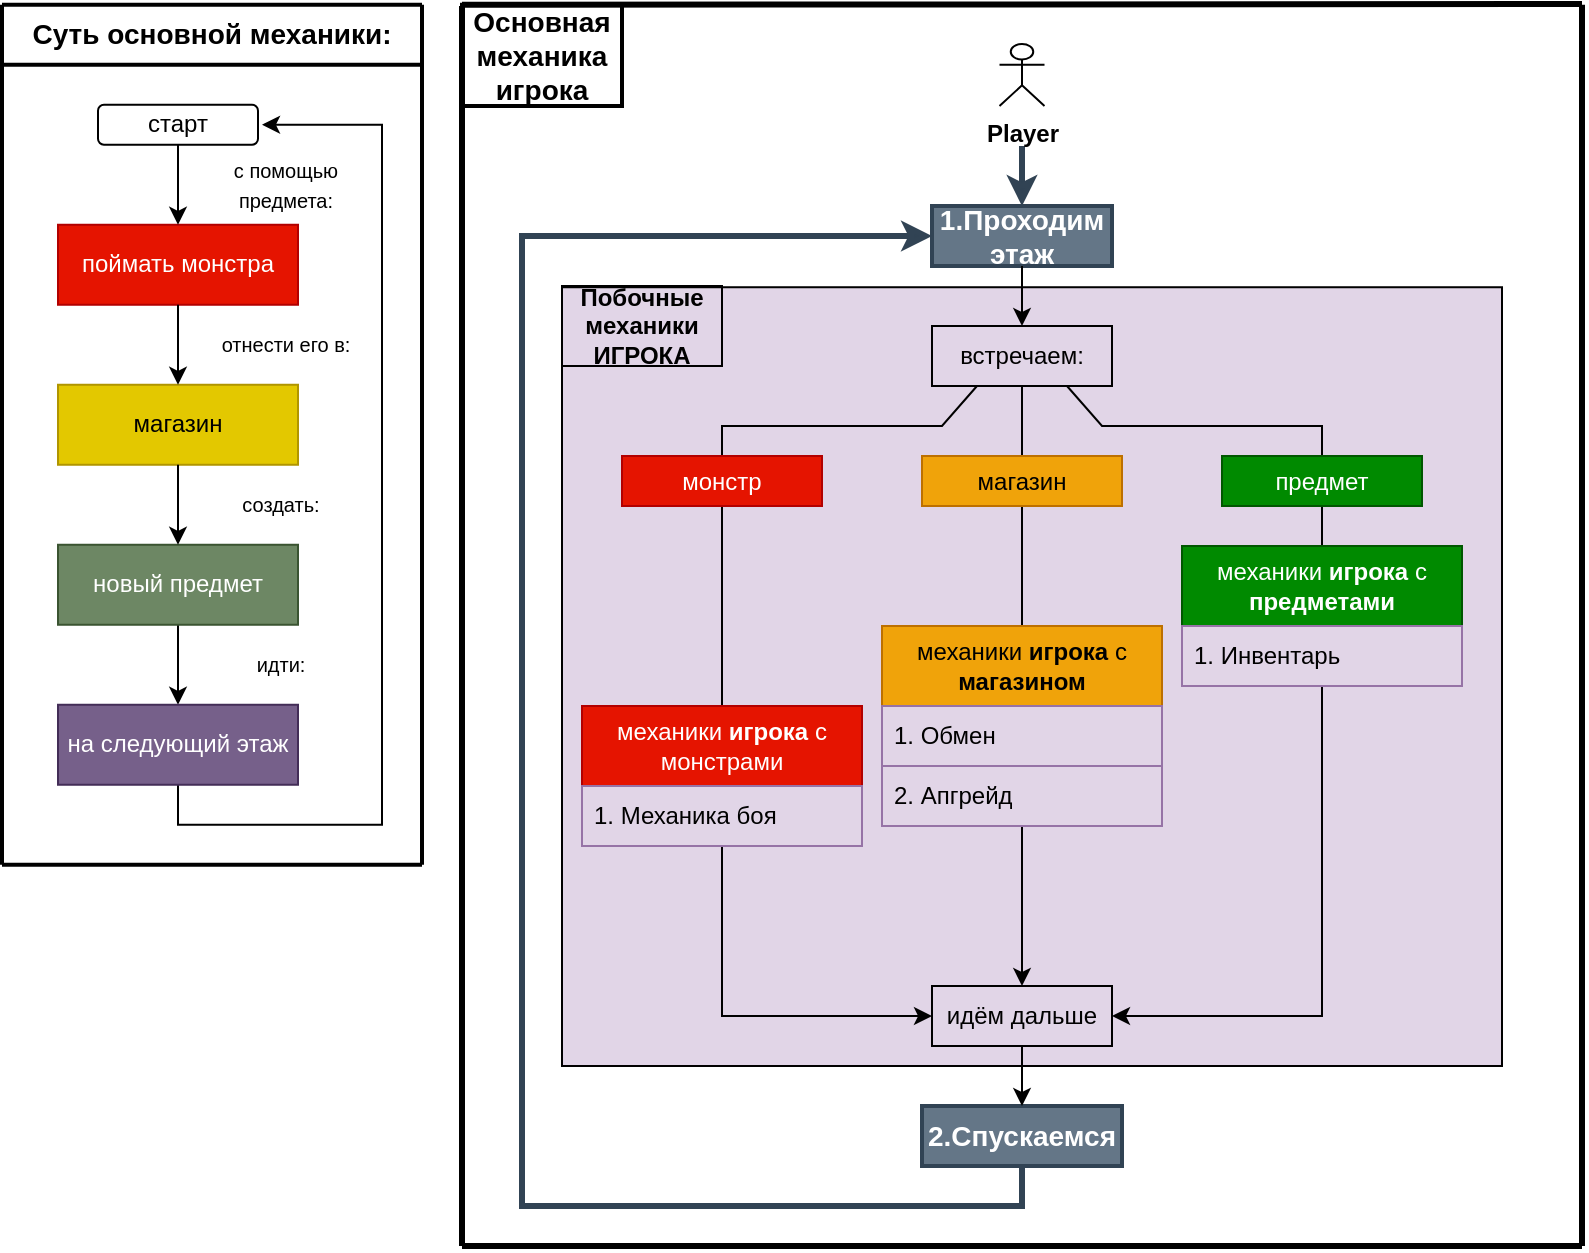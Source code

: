 <mxfile version="21.0.7" type="device"><diagram name="Страница 1" id="Yf8lEMRFUh0ol4Xq5QE2"><mxGraphModel dx="2967" dy="686" grid="1" gridSize="10" guides="1" tooltips="1" connect="1" arrows="1" fold="1" page="1" pageScale="1" pageWidth="827" pageHeight="1169" math="0" shadow="0"><root><mxCell id="0"/><mxCell id="1" parent="0"/><mxCell id="kJNmI-nSnpHpmikZ22qI-1" value="старт" style="rounded=1;whiteSpace=wrap;html=1;" parent="1" vertex="1"><mxGeometry x="-1592" y="60.38" width="80" height="20" as="geometry"/></mxCell><mxCell id="kJNmI-nSnpHpmikZ22qI-2" value="поймать монстра" style="rounded=0;whiteSpace=wrap;html=1;fillColor=#e51400;strokeColor=#B20000;fontColor=#ffffff;" parent="1" vertex="1"><mxGeometry x="-1612" y="120.38" width="120" height="40" as="geometry"/></mxCell><mxCell id="kJNmI-nSnpHpmikZ22qI-4" value="магазин" style="rounded=0;whiteSpace=wrap;html=1;fillColor=#e3c800;strokeColor=#B09500;fontColor=#000000;" parent="1" vertex="1"><mxGeometry x="-1612" y="200.38" width="120" height="40" as="geometry"/></mxCell><mxCell id="kJNmI-nSnpHpmikZ22qI-5" value="" style="endArrow=classic;html=1;rounded=0;exitX=0.5;exitY=1;exitDx=0;exitDy=0;entryX=0.5;entryY=0;entryDx=0;entryDy=0;" parent="1" source="kJNmI-nSnpHpmikZ22qI-2" target="kJNmI-nSnpHpmikZ22qI-4" edge="1"><mxGeometry width="50" height="50" relative="1" as="geometry"><mxPoint x="-1552" y="130.38" as="sourcePoint"/><mxPoint x="-1502" y="80.38" as="targetPoint"/></mxGeometry></mxCell><mxCell id="kJNmI-nSnpHpmikZ22qI-23" style="edgeStyle=orthogonalEdgeStyle;rounded=0;orthogonalLoop=1;jettySize=auto;html=1;exitX=0.5;exitY=1;exitDx=0;exitDy=0;entryX=0.5;entryY=0;entryDx=0;entryDy=0;" parent="1" source="kJNmI-nSnpHpmikZ22qI-7" target="kJNmI-nSnpHpmikZ22qI-22" edge="1"><mxGeometry relative="1" as="geometry"/></mxCell><mxCell id="kJNmI-nSnpHpmikZ22qI-7" value="новый предмет" style="rounded=0;whiteSpace=wrap;html=1;fillColor=#6d8764;fontColor=#ffffff;strokeColor=#3A5431;" parent="1" vertex="1"><mxGeometry x="-1612" y="280.38" width="120" height="40" as="geometry"/></mxCell><mxCell id="kJNmI-nSnpHpmikZ22qI-8" value="" style="endArrow=classic;html=1;rounded=0;exitX=0.5;exitY=1;exitDx=0;exitDy=0;entryX=0.5;entryY=0;entryDx=0;entryDy=0;" parent="1" source="kJNmI-nSnpHpmikZ22qI-4" target="kJNmI-nSnpHpmikZ22qI-7" edge="1"><mxGeometry width="50" height="50" relative="1" as="geometry"><mxPoint x="-1552" y="260.38" as="sourcePoint"/><mxPoint x="-1502" y="210.38" as="targetPoint"/></mxGeometry></mxCell><mxCell id="kJNmI-nSnpHpmikZ22qI-9" value="" style="endArrow=classic;html=1;rounded=0;exitX=0.5;exitY=1;exitDx=0;exitDy=0;" parent="1" source="kJNmI-nSnpHpmikZ22qI-22" edge="1"><mxGeometry width="50" height="50" relative="1" as="geometry"><mxPoint x="-1490" y="420.38" as="sourcePoint"/><mxPoint x="-1510" y="70.38" as="targetPoint"/><Array as="points"><mxPoint x="-1552" y="420.38"/><mxPoint x="-1450" y="420.38"/><mxPoint x="-1450" y="70.38"/></Array></mxGeometry></mxCell><mxCell id="kJNmI-nSnpHpmikZ22qI-10" value="" style="endArrow=classic;html=1;rounded=0;exitX=0.5;exitY=1;exitDx=0;exitDy=0;entryX=0.5;entryY=0;entryDx=0;entryDy=0;" parent="1" source="kJNmI-nSnpHpmikZ22qI-1" target="kJNmI-nSnpHpmikZ22qI-2" edge="1"><mxGeometry width="50" height="50" relative="1" as="geometry"><mxPoint x="-1550" y="180.38" as="sourcePoint"/><mxPoint x="-1500" y="130.38" as="targetPoint"/></mxGeometry></mxCell><mxCell id="kJNmI-nSnpHpmikZ22qI-11" value="&lt;font style=&quot;font-size: 10px;&quot;&gt;с помощью предмета:&lt;/font&gt;" style="text;html=1;strokeColor=none;fillColor=none;align=center;verticalAlign=middle;whiteSpace=wrap;rounded=0;" parent="1" vertex="1"><mxGeometry x="-1546" y="90.38" width="96" height="20" as="geometry"/></mxCell><mxCell id="kJNmI-nSnpHpmikZ22qI-17" value="&lt;b&gt;&lt;font style=&quot;font-size: 14px;&quot;&gt;Суть основной механики:&lt;/font&gt;&lt;/b&gt;" style="text;html=1;strokeColor=none;fillColor=none;align=center;verticalAlign=middle;whiteSpace=wrap;rounded=0;" parent="1" vertex="1"><mxGeometry x="-1640" y="10.38" width="210" height="30" as="geometry"/></mxCell><mxCell id="kJNmI-nSnpHpmikZ22qI-22" value="на следующий этаж" style="rounded=0;whiteSpace=wrap;html=1;fillColor=#76608a;fontColor=#ffffff;strokeColor=#432D57;" parent="1" vertex="1"><mxGeometry x="-1612" y="360.38" width="120" height="40" as="geometry"/></mxCell><mxCell id="kJNmI-nSnpHpmikZ22qI-25" value="" style="endArrow=none;html=1;rounded=0;strokeWidth=2;" parent="1" edge="1"><mxGeometry width="50" height="50" relative="1" as="geometry"><mxPoint x="-1640" y="440.38" as="sourcePoint"/><mxPoint x="-1640" y="10.38" as="targetPoint"/></mxGeometry></mxCell><mxCell id="kJNmI-nSnpHpmikZ22qI-26" value="" style="endArrow=none;html=1;rounded=0;strokeWidth=2;" parent="1" edge="1"><mxGeometry width="50" height="50" relative="1" as="geometry"><mxPoint x="-1640" y="440.38" as="sourcePoint"/><mxPoint x="-1430" y="440.38" as="targetPoint"/></mxGeometry></mxCell><mxCell id="kJNmI-nSnpHpmikZ22qI-27" value="" style="endArrow=none;html=1;rounded=0;strokeWidth=2;" parent="1" edge="1"><mxGeometry width="50" height="50" relative="1" as="geometry"><mxPoint x="-1430" y="10.38" as="sourcePoint"/><mxPoint x="-1430" y="440.38" as="targetPoint"/></mxGeometry></mxCell><mxCell id="kJNmI-nSnpHpmikZ22qI-28" value="" style="endArrow=none;html=1;rounded=0;strokeWidth=2;" parent="1" edge="1"><mxGeometry width="50" height="50" relative="1" as="geometry"><mxPoint x="-1640" y="40.38" as="sourcePoint"/><mxPoint x="-1430" y="40.38" as="targetPoint"/></mxGeometry></mxCell><mxCell id="kJNmI-nSnpHpmikZ22qI-29" value="" style="endArrow=none;html=1;rounded=0;strokeWidth=2;" parent="1" edge="1"><mxGeometry width="50" height="50" relative="1" as="geometry"><mxPoint x="-1640" y="10.38" as="sourcePoint"/><mxPoint x="-1430" y="10.38" as="targetPoint"/></mxGeometry></mxCell><mxCell id="tax7SOnez8KN1NSV4SZk-1" value="&lt;font style=&quot;font-size: 10px;&quot;&gt;отнести его в:&lt;/font&gt;" style="text;html=1;strokeColor=none;fillColor=none;align=center;verticalAlign=middle;whiteSpace=wrap;rounded=0;" vertex="1" parent="1"><mxGeometry x="-1546" y="170.38" width="96" height="20" as="geometry"/></mxCell><mxCell id="tax7SOnez8KN1NSV4SZk-2" value="&lt;font style=&quot;font-size: 10px;&quot;&gt;создать:&lt;/font&gt;" style="text;html=1;strokeColor=none;fillColor=none;align=center;verticalAlign=middle;whiteSpace=wrap;rounded=0;" vertex="1" parent="1"><mxGeometry x="-1551" y="250.38" width="101" height="20" as="geometry"/></mxCell><mxCell id="tax7SOnez8KN1NSV4SZk-3" value="&lt;font style=&quot;font-size: 10px;&quot;&gt;идти:&lt;/font&gt;" style="text;html=1;strokeColor=none;fillColor=none;align=center;verticalAlign=middle;whiteSpace=wrap;rounded=0;" vertex="1" parent="1"><mxGeometry x="-1551" y="330.38" width="101" height="20" as="geometry"/></mxCell><mxCell id="tax7SOnez8KN1NSV4SZk-198" value="" style="rounded=0;whiteSpace=wrap;html=1;fillColor=#e1d5e7;strokeColor=#000000;" vertex="1" parent="1"><mxGeometry x="-1360" y="151.62" width="470" height="389.38" as="geometry"/></mxCell><mxCell id="tax7SOnez8KN1NSV4SZk-235" value="встречаем:" style="rounded=0;whiteSpace=wrap;html=1;fillColor=none;" vertex="1" parent="1"><mxGeometry x="-1175" y="171" width="90" height="30" as="geometry"/></mxCell><mxCell id="tax7SOnez8KN1NSV4SZk-236" value="" style="edgeStyle=orthogonalEdgeStyle;rounded=0;orthogonalLoop=1;jettySize=auto;html=1;strokeWidth=3;fillColor=#647687;strokeColor=#314354;" edge="1" parent="1"><mxGeometry relative="1" as="geometry"><mxPoint x="-1130" y="81" as="sourcePoint"/><mxPoint x="-1130" y="111" as="targetPoint"/></mxGeometry></mxCell><mxCell id="tax7SOnez8KN1NSV4SZk-237" value="&lt;b&gt;Player&lt;/b&gt;" style="shape=umlActor;verticalLabelPosition=bottom;verticalAlign=top;html=1;outlineConnect=0;" vertex="1" parent="1"><mxGeometry x="-1141.25" y="30" width="22.5" height="31" as="geometry"/></mxCell><mxCell id="tax7SOnez8KN1NSV4SZk-238" value="" style="endArrow=classic;html=1;rounded=0;exitX=0.5;exitY=1;exitDx=0;exitDy=0;entryX=0.5;entryY=0;entryDx=0;entryDy=0;" edge="1" parent="1" source="tax7SOnez8KN1NSV4SZk-235" target="tax7SOnez8KN1NSV4SZk-251"><mxGeometry width="50" height="50" relative="1" as="geometry"><mxPoint x="-1135" y="281" as="sourcePoint"/><mxPoint x="-1145" y="291.62" as="targetPoint"/></mxGeometry></mxCell><mxCell id="tax7SOnez8KN1NSV4SZk-245" value="" style="endArrow=classic;html=1;rounded=0;exitX=0.25;exitY=1;exitDx=0;exitDy=0;entryX=0;entryY=0.5;entryDx=0;entryDy=0;" edge="1" parent="1" source="tax7SOnez8KN1NSV4SZk-235" target="tax7SOnez8KN1NSV4SZk-251"><mxGeometry width="50" height="50" relative="1" as="geometry"><mxPoint x="-1135" y="281" as="sourcePoint"/><mxPoint x="-1255" y="341.62" as="targetPoint"/><Array as="points"><mxPoint x="-1170" y="221"/><mxPoint x="-1280" y="221"/><mxPoint x="-1280" y="516"/></Array></mxGeometry></mxCell><mxCell id="tax7SOnez8KN1NSV4SZk-246" value="" style="endArrow=classic;html=1;rounded=0;exitX=0.75;exitY=1;exitDx=0;exitDy=0;entryX=1;entryY=0.5;entryDx=0;entryDy=0;" edge="1" parent="1" source="tax7SOnez8KN1NSV4SZk-235" target="tax7SOnez8KN1NSV4SZk-251"><mxGeometry width="50" height="50" relative="1" as="geometry"><mxPoint x="-1135" y="281" as="sourcePoint"/><mxPoint x="-980" y="281" as="targetPoint"/><Array as="points"><mxPoint x="-1090" y="221"/><mxPoint x="-980" y="221"/><mxPoint x="-980" y="516"/></Array></mxGeometry></mxCell><mxCell id="tax7SOnez8KN1NSV4SZk-247" value="&lt;b&gt;Побочные механики ИГРОКА&lt;/b&gt;" style="text;html=1;strokeColor=default;fillColor=none;align=center;verticalAlign=middle;whiteSpace=wrap;rounded=0;" vertex="1" parent="1"><mxGeometry x="-1360" y="151" width="80" height="40" as="geometry"/></mxCell><mxCell id="tax7SOnez8KN1NSV4SZk-248" value="&lt;b&gt;&lt;font style=&quot;font-size: 14px;&quot;&gt;Основная механика игрока&lt;/font&gt;&lt;/b&gt;" style="text;html=1;strokeColor=default;fillColor=none;align=center;verticalAlign=middle;whiteSpace=wrap;rounded=0;strokeWidth=2;" vertex="1" parent="1"><mxGeometry x="-1410" y="10.38" width="80" height="50.62" as="geometry"/></mxCell><mxCell id="tax7SOnez8KN1NSV4SZk-251" value="идём дальше" style="rounded=0;whiteSpace=wrap;html=1;fillColor=none;" vertex="1" parent="1"><mxGeometry x="-1175" y="501" width="90" height="30" as="geometry"/></mxCell><mxCell id="tax7SOnez8KN1NSV4SZk-252" value="&lt;b&gt;&lt;font style=&quot;font-size: 14px;&quot;&gt;1.Проходим этаж&lt;/font&gt;&lt;/b&gt;" style="rounded=0;whiteSpace=wrap;html=1;fillColor=#647687;fontColor=#ffffff;strokeColor=#314354;strokeWidth=2;" vertex="1" parent="1"><mxGeometry x="-1175" y="111" width="90" height="30" as="geometry"/></mxCell><mxCell id="tax7SOnez8KN1NSV4SZk-253" value="" style="endArrow=classic;html=1;rounded=0;exitX=0.5;exitY=1;exitDx=0;exitDy=0;entryX=0.5;entryY=0;entryDx=0;entryDy=0;" edge="1" parent="1" source="tax7SOnez8KN1NSV4SZk-252" target="tax7SOnez8KN1NSV4SZk-235"><mxGeometry width="50" height="50" relative="1" as="geometry"><mxPoint x="-1100" y="271" as="sourcePoint"/><mxPoint x="-1050" y="221" as="targetPoint"/></mxGeometry></mxCell><mxCell id="tax7SOnez8KN1NSV4SZk-254" value="&lt;b&gt;&lt;font style=&quot;font-size: 14px;&quot;&gt;2.Спускаемся&lt;/font&gt;&lt;/b&gt;" style="rounded=0;whiteSpace=wrap;html=1;fillColor=#647687;fontColor=#ffffff;strokeColor=#314354;strokeWidth=2;" vertex="1" parent="1"><mxGeometry x="-1180" y="561" width="100" height="30" as="geometry"/></mxCell><mxCell id="tax7SOnez8KN1NSV4SZk-255" value="" style="endArrow=classic;html=1;rounded=0;exitX=0.5;exitY=1;exitDx=0;exitDy=0;entryX=0.5;entryY=0;entryDx=0;entryDy=0;" edge="1" parent="1" source="tax7SOnez8KN1NSV4SZk-251" target="tax7SOnez8KN1NSV4SZk-254"><mxGeometry width="50" height="50" relative="1" as="geometry"><mxPoint x="-1040" y="531" as="sourcePoint"/><mxPoint x="-1145" y="561" as="targetPoint"/></mxGeometry></mxCell><mxCell id="tax7SOnez8KN1NSV4SZk-261" value="" style="endArrow=none;html=1;rounded=0;strokeWidth=3;" edge="1" parent="1"><mxGeometry width="50" height="50" relative="1" as="geometry"><mxPoint x="-1410" y="631" as="sourcePoint"/><mxPoint x="-1410" y="11" as="targetPoint"/></mxGeometry></mxCell><mxCell id="tax7SOnez8KN1NSV4SZk-262" value="" style="endArrow=none;html=1;rounded=0;strokeWidth=3;" edge="1" parent="1"><mxGeometry width="50" height="50" relative="1" as="geometry"><mxPoint x="-850" y="631" as="sourcePoint"/><mxPoint x="-850" y="10.38" as="targetPoint"/></mxGeometry></mxCell><mxCell id="tax7SOnez8KN1NSV4SZk-263" value="" style="endArrow=none;html=1;rounded=0;strokeWidth=3;" edge="1" parent="1"><mxGeometry width="50" height="50" relative="1" as="geometry"><mxPoint x="-1410" y="631" as="sourcePoint"/><mxPoint x="-850" y="631" as="targetPoint"/></mxGeometry></mxCell><mxCell id="tax7SOnez8KN1NSV4SZk-264" value="" style="endArrow=classic;html=1;rounded=0;exitX=0.5;exitY=1;exitDx=0;exitDy=0;entryX=0;entryY=0.5;entryDx=0;entryDy=0;strokeWidth=3;fillColor=#647687;strokeColor=#314354;" edge="1" parent="1" source="tax7SOnez8KN1NSV4SZk-254" target="tax7SOnez8KN1NSV4SZk-252"><mxGeometry width="50" height="50" relative="1" as="geometry"><mxPoint x="-1100" y="451" as="sourcePoint"/><mxPoint x="-1370" y="111" as="targetPoint"/><Array as="points"><mxPoint x="-1130" y="611"/><mxPoint x="-1380" y="611"/><mxPoint x="-1380" y="126"/></Array></mxGeometry></mxCell><mxCell id="tax7SOnez8KN1NSV4SZk-265" value="" style="endArrow=none;html=1;rounded=0;strokeWidth=3;exitX=0;exitY=0;exitDx=0;exitDy=0;" edge="1" parent="1" source="tax7SOnez8KN1NSV4SZk-248"><mxGeometry width="50" height="50" relative="1" as="geometry"><mxPoint x="-1340" y="9.96" as="sourcePoint"/><mxPoint x="-850" y="10" as="targetPoint"/></mxGeometry></mxCell><mxCell id="tax7SOnez8KN1NSV4SZk-297" value="механики &lt;b&gt;игрока &lt;/b&gt;с монстрами" style="swimlane;fontStyle=0;childLayout=stackLayout;horizontal=1;startSize=40;horizontalStack=0;resizeParent=1;resizeParentMax=0;resizeLast=0;collapsible=1;marginBottom=0;whiteSpace=wrap;html=1;fillColor=#e51400;fontColor=#ffffff;strokeColor=#B20000;" vertex="1" parent="1"><mxGeometry x="-1350" y="361" width="140" height="70" as="geometry"><mxRectangle x="-1220" y="430" width="210" height="40" as="alternateBounds"/></mxGeometry></mxCell><mxCell id="tax7SOnez8KN1NSV4SZk-298" value="1. Механика&amp;nbsp;&lt;span style=&quot;text-align: center;&quot;&gt;боя&lt;/span&gt;" style="text;strokeColor=#9673a6;fillColor=#e1d5e7;align=left;verticalAlign=middle;spacingLeft=4;spacingRight=4;overflow=hidden;points=[[0,0.5],[1,0.5]];portConstraint=eastwest;rotatable=0;whiteSpace=wrap;html=1;" vertex="1" parent="tax7SOnez8KN1NSV4SZk-297"><mxGeometry y="40" width="140" height="30" as="geometry"/></mxCell><mxCell id="tax7SOnez8KN1NSV4SZk-309" value="механики &lt;b&gt;игрока &lt;/b&gt;с &lt;b&gt;магазином&lt;/b&gt;" style="swimlane;fontStyle=0;childLayout=stackLayout;horizontal=1;startSize=40;horizontalStack=0;resizeParent=1;resizeParentMax=0;resizeLast=0;collapsible=1;marginBottom=0;whiteSpace=wrap;html=1;fillColor=#f0a30a;fontColor=#000000;strokeColor=#BD7000;" vertex="1" parent="1"><mxGeometry x="-1200" y="321" width="140" height="100" as="geometry"><mxRectangle x="-1070" y="410" width="210" height="40" as="alternateBounds"/></mxGeometry></mxCell><mxCell id="tax7SOnez8KN1NSV4SZk-310" value="&lt;div style=&quot;text-align: center;&quot;&gt;&lt;span style=&quot;background-color: initial;&quot;&gt;1. Обмен&lt;/span&gt;&lt;/div&gt;" style="text;strokeColor=#9673a6;fillColor=#e1d5e7;align=left;verticalAlign=middle;spacingLeft=4;spacingRight=4;overflow=hidden;points=[[0,0.5],[1,0.5]];portConstraint=eastwest;rotatable=0;whiteSpace=wrap;html=1;" vertex="1" parent="tax7SOnez8KN1NSV4SZk-309"><mxGeometry y="40" width="140" height="30" as="geometry"/></mxCell><mxCell id="tax7SOnez8KN1NSV4SZk-311" value="2. Апгрейд" style="text;strokeColor=#9673a6;fillColor=#e1d5e7;align=left;verticalAlign=middle;spacingLeft=4;spacingRight=4;overflow=hidden;points=[[0,0.5],[1,0.5]];portConstraint=eastwest;rotatable=0;whiteSpace=wrap;html=1;" vertex="1" parent="tax7SOnez8KN1NSV4SZk-309"><mxGeometry y="70" width="140" height="30" as="geometry"/></mxCell><mxCell id="tax7SOnez8KN1NSV4SZk-313" value="механики &lt;b&gt;игрока &lt;/b&gt;с &lt;b&gt;предметами&lt;/b&gt;" style="swimlane;fontStyle=0;childLayout=stackLayout;horizontal=1;startSize=40;horizontalStack=0;resizeParent=1;resizeParentMax=0;resizeLast=0;collapsible=1;marginBottom=0;whiteSpace=wrap;html=1;fillColor=#008a00;fontColor=#ffffff;strokeColor=#005700;" vertex="1" parent="1"><mxGeometry x="-1050" y="281" width="140" height="70" as="geometry"><mxRectangle x="-920" y="370" width="210" height="40" as="alternateBounds"/></mxGeometry></mxCell><mxCell id="tax7SOnez8KN1NSV4SZk-314" value="&lt;div style=&quot;text-align: center;&quot;&gt;&lt;span style=&quot;background-color: initial;&quot;&gt;1. Инвентарь&lt;/span&gt;&lt;/div&gt;" style="text;strokeColor=#9673a6;fillColor=#e1d5e7;align=left;verticalAlign=middle;spacingLeft=4;spacingRight=4;overflow=hidden;points=[[0,0.5],[1,0.5]];portConstraint=eastwest;rotatable=0;whiteSpace=wrap;html=1;" vertex="1" parent="tax7SOnez8KN1NSV4SZk-313"><mxGeometry y="40" width="140" height="30" as="geometry"/></mxCell><mxCell id="tax7SOnez8KN1NSV4SZk-321" value="предмет" style="rounded=0;whiteSpace=wrap;html=1;fillColor=#008a00;fontColor=#ffffff;strokeColor=#005700;" vertex="1" parent="1"><mxGeometry x="-1030" y="236" width="100" height="25" as="geometry"/></mxCell><mxCell id="tax7SOnez8KN1NSV4SZk-322" value="магазин" style="rounded=0;whiteSpace=wrap;html=1;fillColor=#f0a30a;fontColor=#000000;strokeColor=#BD7000;" vertex="1" parent="1"><mxGeometry x="-1180" y="236" width="100" height="25" as="geometry"/></mxCell><mxCell id="tax7SOnez8KN1NSV4SZk-323" value="монстр" style="rounded=0;whiteSpace=wrap;html=1;fillColor=#e51400;fontColor=#ffffff;strokeColor=#B20000;" vertex="1" parent="1"><mxGeometry x="-1330" y="236" width="100" height="25" as="geometry"/></mxCell></root></mxGraphModel></diagram></mxfile>
